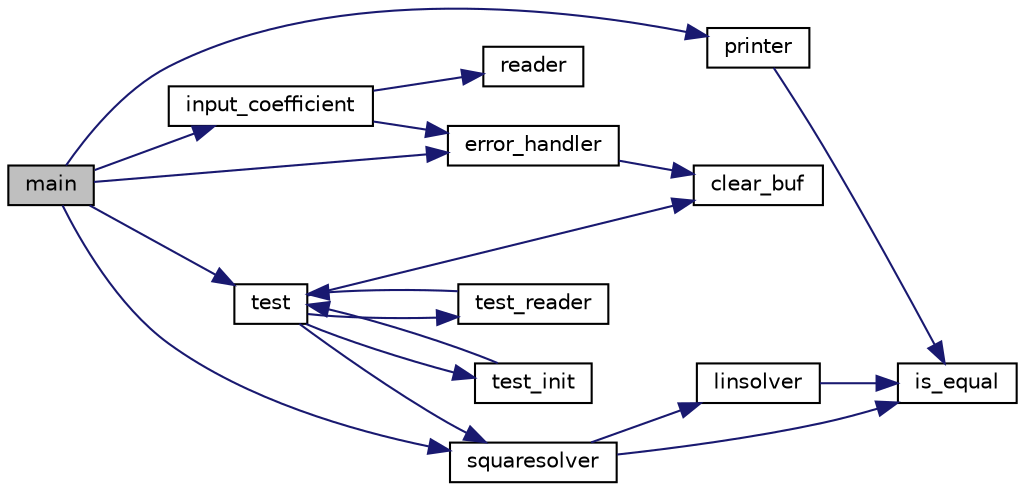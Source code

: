 digraph "main"
{
 // LATEX_PDF_SIZE
  edge [fontname="Helvetica",fontsize="10",labelfontname="Helvetica",labelfontsize="10"];
  node [fontname="Helvetica",fontsize="10",shape=record];
  rankdir="LR";
  Node1 [label="main",height=0.2,width=0.4,color="black", fillcolor="grey75", style="filled", fontcolor="black",tooltip=" "];
  Node1 -> Node2 [color="midnightblue",fontsize="10",style="solid",fontname="Helvetica"];
  Node2 [label="error_handler",height=0.2,width=0.4,color="black", fillcolor="white", style="filled",URL="$error_8cpp.html#a84593bfc4ab0fe98740bd394180983a4",tooltip=" "];
  Node2 -> Node3 [color="midnightblue",fontsize="10",style="solid",fontname="Helvetica"];
  Node3 [label="clear_buf",height=0.2,width=0.4,color="black", fillcolor="white", style="filled",URL="$read__print_8cpp.html#a0e09d60122404af814db0135c6a8ab8d",tooltip=" "];
  Node1 -> Node4 [color="midnightblue",fontsize="10",style="solid",fontname="Helvetica"];
  Node4 [label="input_coefficient",height=0.2,width=0.4,color="black", fillcolor="white", style="filled",URL="$read__print_8cpp.html#a1b43884abaed70b952f06787f9fad483",tooltip=" "];
  Node4 -> Node2 [color="midnightblue",fontsize="10",style="solid",fontname="Helvetica"];
  Node4 -> Node5 [color="midnightblue",fontsize="10",style="solid",fontname="Helvetica"];
  Node5 [label="reader",height=0.2,width=0.4,color="black", fillcolor="white", style="filled",URL="$read__print_8cpp.html#a12066ce39c36c348d2488991da53aa07",tooltip=" "];
  Node1 -> Node6 [color="midnightblue",fontsize="10",style="solid",fontname="Helvetica"];
  Node6 [label="printer",height=0.2,width=0.4,color="black", fillcolor="white", style="filled",URL="$read__print_8cpp.html#a9431972a03e6bc15f5145a1fedf44233",tooltip=" "];
  Node6 -> Node7 [color="midnightblue",fontsize="10",style="solid",fontname="Helvetica"];
  Node7 [label="is_equal",height=0.2,width=0.4,color="black", fillcolor="white", style="filled",URL="$solver_8cpp.html#a59407076ee6342ec18d2de0c0b5ebda9",tooltip=" "];
  Node1 -> Node8 [color="midnightblue",fontsize="10",style="solid",fontname="Helvetica"];
  Node8 [label="squaresolver",height=0.2,width=0.4,color="black", fillcolor="white", style="filled",URL="$solver_8cpp.html#a575ca4ad5af18425ca7b32b4cb247b18",tooltip=" "];
  Node8 -> Node7 [color="midnightblue",fontsize="10",style="solid",fontname="Helvetica"];
  Node8 -> Node9 [color="midnightblue",fontsize="10",style="solid",fontname="Helvetica"];
  Node9 [label="linsolver",height=0.2,width=0.4,color="black", fillcolor="white", style="filled",URL="$solver_8cpp.html#a3dea016aaca6fd0c5af3aa02898a6f76",tooltip=" "];
  Node9 -> Node7 [color="midnightblue",fontsize="10",style="solid",fontname="Helvetica"];
  Node1 -> Node10 [color="midnightblue",fontsize="10",style="solid",fontname="Helvetica"];
  Node10 [label="test",height=0.2,width=0.4,color="black", fillcolor="white", style="filled",URL="$test_8cpp.html#a418f96738b553d3dc5b627220b6b0d9b",tooltip=" "];
  Node10 -> Node3 [color="midnightblue",fontsize="10",style="solid",fontname="Helvetica"];
  Node10 -> Node8 [color="midnightblue",fontsize="10",style="solid",fontname="Helvetica"];
  Node10 -> Node11 [color="midnightblue",fontsize="10",style="solid",fontname="Helvetica"];
  Node11 [label="test_init",height=0.2,width=0.4,color="black", fillcolor="white", style="filled",URL="$test_8cpp.html#ae8089327ae47e0d94df7fa9cc065cf0e",tooltip=" "];
  Node11 -> Node10 [color="midnightblue",fontsize="10",style="solid",fontname="Helvetica"];
  Node10 -> Node12 [color="midnightblue",fontsize="10",style="solid",fontname="Helvetica"];
  Node12 [label="test_reader",height=0.2,width=0.4,color="black", fillcolor="white", style="filled",URL="$test_8cpp.html#a84bfd49d6c75b95c4fa8b6950d95dfbc",tooltip=" "];
  Node12 -> Node10 [color="midnightblue",fontsize="10",style="solid",fontname="Helvetica"];
}
